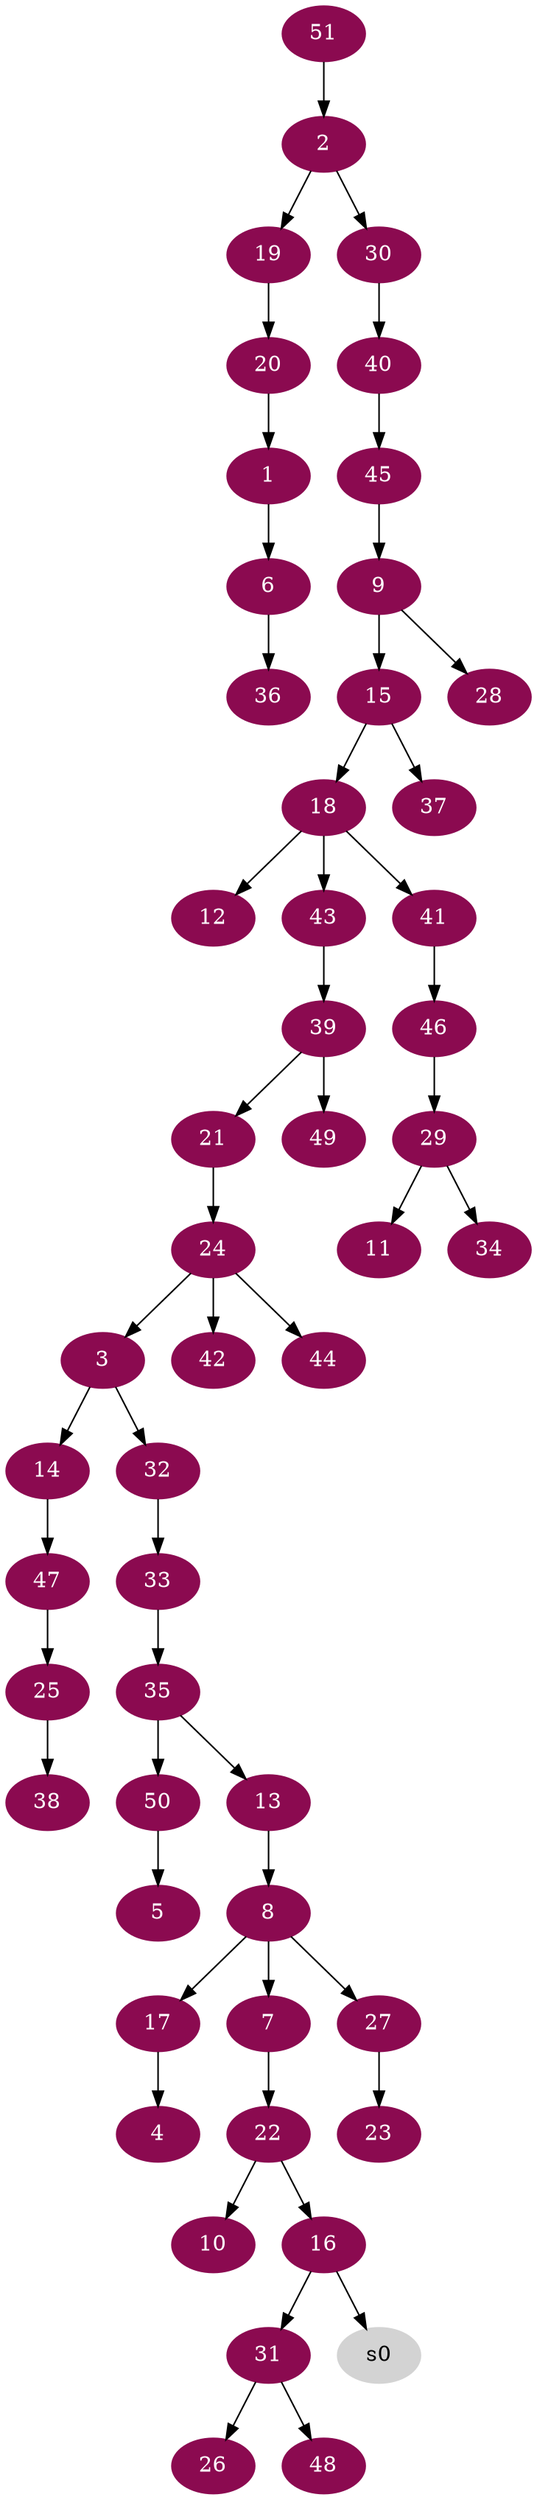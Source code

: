 digraph G {
node [color=deeppink4, style=filled, fontcolor=white];
20 -> 1;
51 -> 2;
24 -> 3;
17 -> 4;
50 -> 5;
1 -> 6;
8 -> 7;
13 -> 8;
45 -> 9;
22 -> 10;
29 -> 11;
18 -> 12;
35 -> 13;
3 -> 14;
9 -> 15;
22 -> 16;
8 -> 17;
15 -> 18;
2 -> 19;
19 -> 20;
39 -> 21;
7 -> 22;
27 -> 23;
21 -> 24;
47 -> 25;
31 -> 26;
8 -> 27;
9 -> 28;
46 -> 29;
2 -> 30;
16 -> 31;
3 -> 32;
32 -> 33;
29 -> 34;
33 -> 35;
6 -> 36;
15 -> 37;
25 -> 38;
43 -> 39;
30 -> 40;
18 -> 41;
24 -> 42;
18 -> 43;
24 -> 44;
40 -> 45;
41 -> 46;
14 -> 47;
31 -> 48;
39 -> 49;
35 -> 50;
node [color=lightgrey, style=filled, fontcolor=black];
16 -> s0;
}
